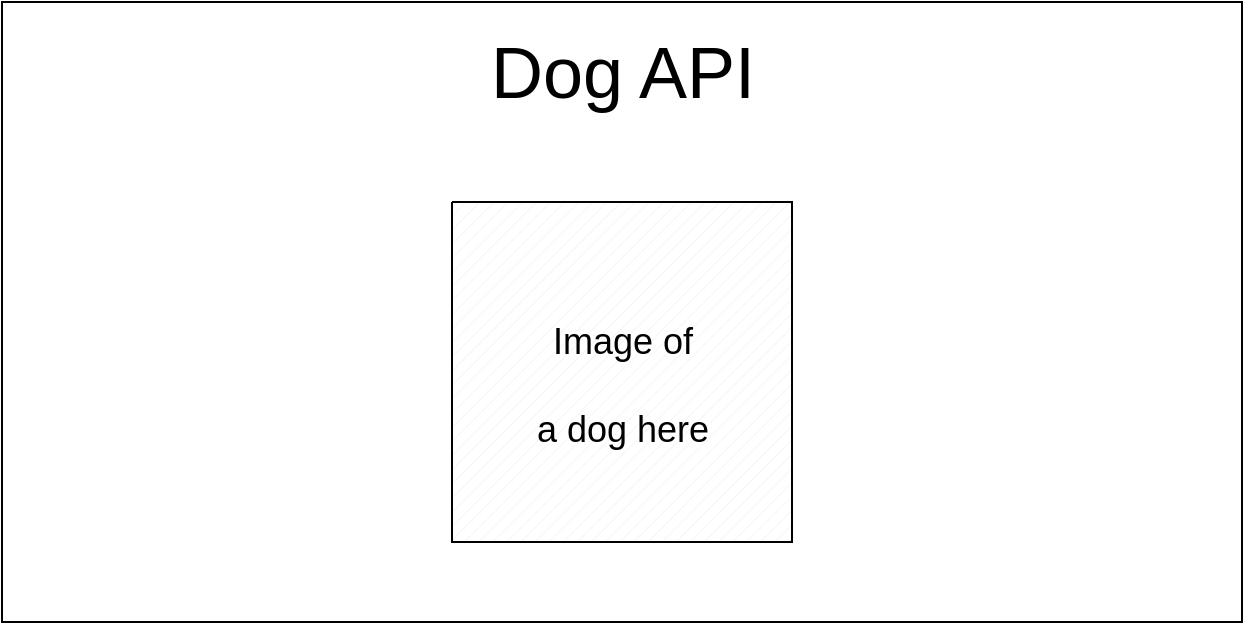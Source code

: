 <mxfile>
    <diagram id="8evVWCc__vhzoVLPfGQC" name="Page-1">
        <mxGraphModel dx="912" dy="562" grid="1" gridSize="10" guides="1" tooltips="1" connect="1" arrows="1" fold="1" page="1" pageScale="1" pageWidth="827" pageHeight="1169" math="0" shadow="0">
            <root>
                <mxCell id="0"/>
                <mxCell id="1" parent="0"/>
                <mxCell id="2" value="" style="verticalLabelPosition=bottom;verticalAlign=top;html=1;shape=mxgraph.basic.rect;fillColor2=none;strokeWidth=1;size=20;indent=5;" vertex="1" parent="1">
                    <mxGeometry x="90" y="120" width="620" height="310" as="geometry"/>
                </mxCell>
                <mxCell id="3" value="&lt;font style=&quot;font-size: 36px&quot;&gt;Dog API&lt;/font&gt;" style="text;html=1;align=center;verticalAlign=middle;resizable=0;points=[];autosize=1;strokeColor=none;fillColor=none;" vertex="1" parent="1">
                    <mxGeometry x="325" y="140" width="150" height="30" as="geometry"/>
                </mxCell>
                <mxCell id="5" value="" style="verticalLabelPosition=bottom;verticalAlign=top;html=1;shape=mxgraph.basic.patternFillRect;fillStyle=diag;step=5;fillStrokeWidth=0.2;fillStrokeColor=#dddddd;" vertex="1" parent="1">
                    <mxGeometry x="315" y="220" width="170" height="170" as="geometry"/>
                </mxCell>
                <mxCell id="6" value="&lt;font style=&quot;font-size: 18px&quot;&gt;Image of&lt;br&gt;a dog here&lt;/font&gt;" style="text;html=1;align=center;verticalAlign=middle;resizable=0;points=[];autosize=1;strokeColor=none;fillColor=none;fontSize=36;" vertex="1" parent="1">
                    <mxGeometry x="350" y="255" width="100" height="100" as="geometry"/>
                </mxCell>
            </root>
        </mxGraphModel>
    </diagram>
</mxfile>